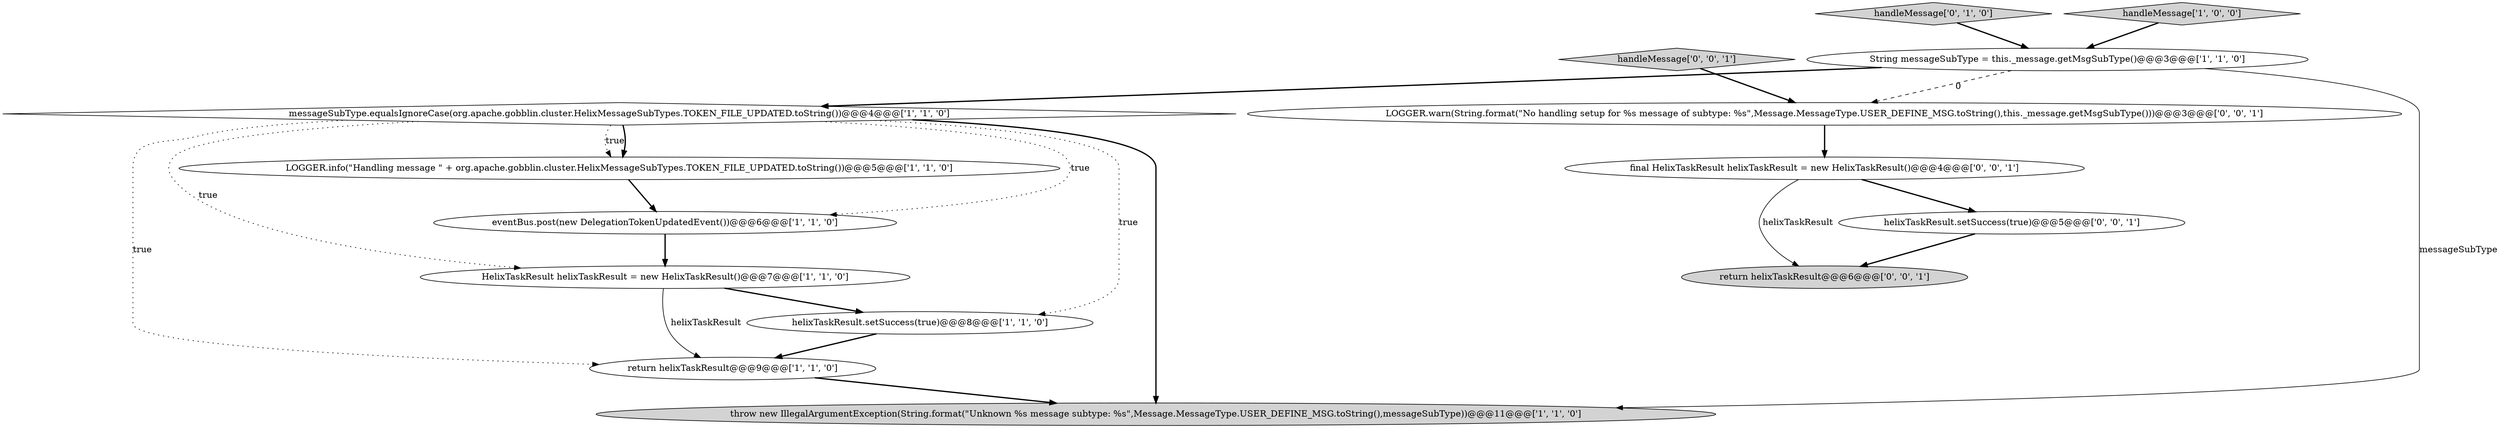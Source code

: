 digraph {
2 [style = filled, label = "throw new IllegalArgumentException(String.format(\"Unknown %s message subtype: %s\",Message.MessageType.USER_DEFINE_MSG.toString(),messageSubType))@@@11@@@['1', '1', '0']", fillcolor = lightgray, shape = ellipse image = "AAA0AAABBB1BBB"];
8 [style = filled, label = "return helixTaskResult@@@9@@@['1', '1', '0']", fillcolor = white, shape = ellipse image = "AAA0AAABBB1BBB"];
12 [style = filled, label = "LOGGER.warn(String.format(\"No handling setup for %s message of subtype: %s\",Message.MessageType.USER_DEFINE_MSG.toString(),this._message.getMsgSubType()))@@@3@@@['0', '0', '1']", fillcolor = white, shape = ellipse image = "AAA0AAABBB3BBB"];
14 [style = filled, label = "return helixTaskResult@@@6@@@['0', '0', '1']", fillcolor = lightgray, shape = ellipse image = "AAA0AAABBB3BBB"];
13 [style = filled, label = "final HelixTaskResult helixTaskResult = new HelixTaskResult()@@@4@@@['0', '0', '1']", fillcolor = white, shape = ellipse image = "AAA0AAABBB3BBB"];
1 [style = filled, label = "HelixTaskResult helixTaskResult = new HelixTaskResult()@@@7@@@['1', '1', '0']", fillcolor = white, shape = ellipse image = "AAA0AAABBB1BBB"];
4 [style = filled, label = "helixTaskResult.setSuccess(true)@@@8@@@['1', '1', '0']", fillcolor = white, shape = ellipse image = "AAA0AAABBB1BBB"];
9 [style = filled, label = "handleMessage['0', '1', '0']", fillcolor = lightgray, shape = diamond image = "AAA0AAABBB2BBB"];
5 [style = filled, label = "LOGGER.info(\"Handling message \" + org.apache.gobblin.cluster.HelixMessageSubTypes.TOKEN_FILE_UPDATED.toString())@@@5@@@['1', '1', '0']", fillcolor = white, shape = ellipse image = "AAA0AAABBB1BBB"];
0 [style = filled, label = "String messageSubType = this._message.getMsgSubType()@@@3@@@['1', '1', '0']", fillcolor = white, shape = ellipse image = "AAA0AAABBB1BBB"];
11 [style = filled, label = "handleMessage['0', '0', '1']", fillcolor = lightgray, shape = diamond image = "AAA0AAABBB3BBB"];
6 [style = filled, label = "messageSubType.equalsIgnoreCase(org.apache.gobblin.cluster.HelixMessageSubTypes.TOKEN_FILE_UPDATED.toString())@@@4@@@['1', '1', '0']", fillcolor = white, shape = diamond image = "AAA0AAABBB1BBB"];
10 [style = filled, label = "helixTaskResult.setSuccess(true)@@@5@@@['0', '0', '1']", fillcolor = white, shape = ellipse image = "AAA0AAABBB3BBB"];
3 [style = filled, label = "handleMessage['1', '0', '0']", fillcolor = lightgray, shape = diamond image = "AAA0AAABBB1BBB"];
7 [style = filled, label = "eventBus.post(new DelegationTokenUpdatedEvent())@@@6@@@['1', '1', '0']", fillcolor = white, shape = ellipse image = "AAA0AAABBB1BBB"];
0->6 [style = bold, label=""];
1->8 [style = solid, label="helixTaskResult"];
11->12 [style = bold, label=""];
6->7 [style = dotted, label="true"];
6->1 [style = dotted, label="true"];
4->8 [style = bold, label=""];
9->0 [style = bold, label=""];
6->2 [style = bold, label=""];
12->13 [style = bold, label=""];
6->5 [style = dotted, label="true"];
6->4 [style = dotted, label="true"];
6->8 [style = dotted, label="true"];
8->2 [style = bold, label=""];
13->14 [style = solid, label="helixTaskResult"];
3->0 [style = bold, label=""];
6->5 [style = bold, label=""];
1->4 [style = bold, label=""];
7->1 [style = bold, label=""];
13->10 [style = bold, label=""];
10->14 [style = bold, label=""];
0->2 [style = solid, label="messageSubType"];
5->7 [style = bold, label=""];
0->12 [style = dashed, label="0"];
}
